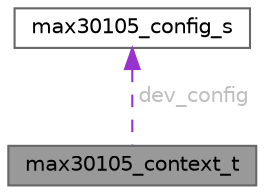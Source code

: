 digraph "max30105_context_t"
{
 // LATEX_PDF_SIZE
  bgcolor="transparent";
  edge [fontname=Helvetica,fontsize=10,labelfontname=Helvetica,labelfontsize=10];
  node [fontname=Helvetica,fontsize=10,shape=box,height=0.2,width=0.4];
  Node1 [id="Node000001",label="max30105_context_t",height=0.2,width=0.4,color="gray40", fillcolor="grey60", style="filled", fontcolor="black",tooltip="MAX30105 context structure."];
  Node2 -> Node1 [id="edge1_Node000001_Node000002",dir="back",color="darkorchid3",style="dashed",tooltip=" ",label=" dev_config",fontcolor="grey" ];
  Node2 [id="Node000002",label="max30105_config_s",height=0.2,width=0.4,color="gray40", fillcolor="white", style="filled",URL="$structmax30105__config__s.html",tooltip="MAX30105 configuration structure."];
}
